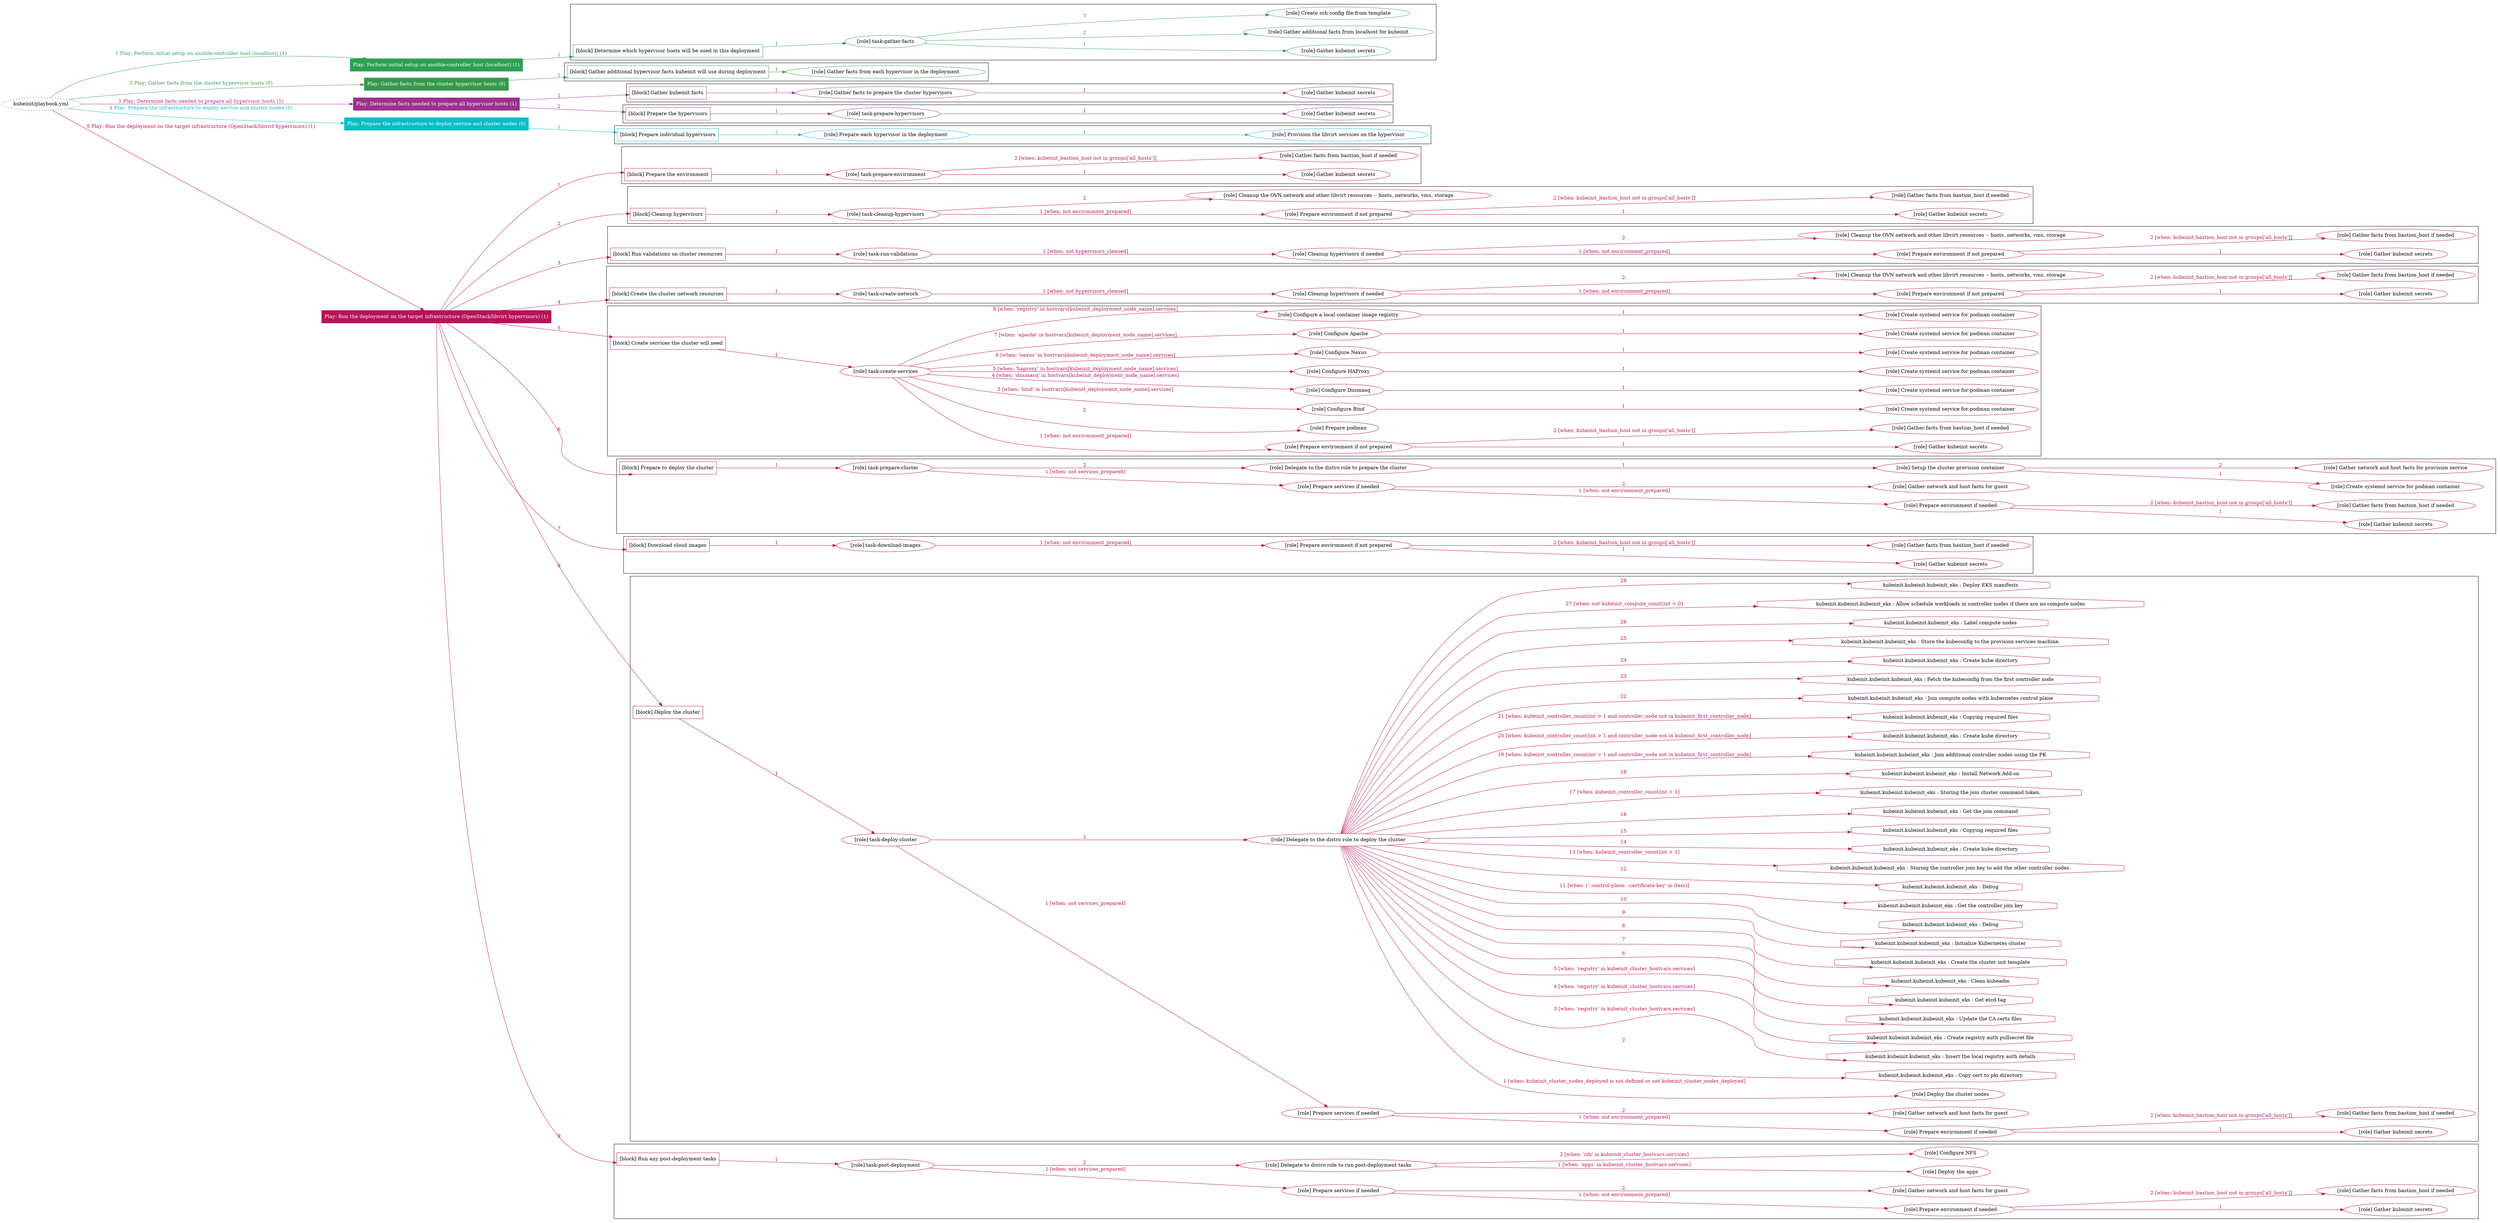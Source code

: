 digraph {
	graph [concentrate=true ordering=in rankdir=LR ratio=fill]
	edge [esep=5 sep=10]
	"kubeinit/playbook.yml" [URL="/home/runner/work/kubeinit/kubeinit/kubeinit/playbook.yml" id=playbook_3f6dff1d style=dotted]
	"kubeinit/playbook.yml" -> play_47bc66dd [label="1 Play: Perform initial setup on ansible-controller host (localhost) (1)" color="#2ca051" fontcolor="#2ca051" id=edge_play_47bc66dd labeltooltip="1 Play: Perform initial setup on ansible-controller host (localhost) (1)" tooltip="1 Play: Perform initial setup on ansible-controller host (localhost) (1)"]
	subgraph "Play: Perform initial setup on ansible-controller host (localhost) (1)" {
		play_47bc66dd [label="Play: Perform initial setup on ansible-controller host (localhost) (1)" URL="/home/runner/work/kubeinit/kubeinit/kubeinit/playbook.yml" color="#2ca051" fontcolor="#ffffff" id=play_47bc66dd shape=box style=filled tooltip=localhost]
		play_47bc66dd -> block_cb093b48 [label=1 color="#2ca051" fontcolor="#2ca051" id=edge_block_cb093b48 labeltooltip=1 tooltip=1]
		subgraph cluster_block_cb093b48 {
			block_cb093b48 [label="[block] Determine which hypervisor hosts will be used in this deployment" URL="/home/runner/work/kubeinit/kubeinit/kubeinit/playbook.yml" color="#2ca051" id=block_cb093b48 labeltooltip="Determine which hypervisor hosts will be used in this deployment" shape=box tooltip="Determine which hypervisor hosts will be used in this deployment"]
			block_cb093b48 -> role_e6e46876 [label="1 " color="#2ca051" fontcolor="#2ca051" id=edge_role_e6e46876 labeltooltip="1 " tooltip="1 "]
			subgraph "task-gather-facts" {
				role_e6e46876 [label="[role] task-gather-facts" URL="/home/runner/work/kubeinit/kubeinit/kubeinit/playbook.yml" color="#2ca051" id=role_e6e46876 tooltip="task-gather-facts"]
				role_e6e46876 -> role_7c3bc2f3 [label="1 " color="#2ca051" fontcolor="#2ca051" id=edge_role_7c3bc2f3 labeltooltip="1 " tooltip="1 "]
				subgraph "Gather kubeinit secrets" {
					role_7c3bc2f3 [label="[role] Gather kubeinit secrets" URL="/home/runner/.ansible/collections/ansible_collections/kubeinit/kubeinit/roles/kubeinit_prepare/tasks/build_hypervisors_group.yml" color="#2ca051" id=role_7c3bc2f3 tooltip="Gather kubeinit secrets"]
				}
				role_e6e46876 -> role_f9a9ebb1 [label="2 " color="#2ca051" fontcolor="#2ca051" id=edge_role_f9a9ebb1 labeltooltip="2 " tooltip="2 "]
				subgraph "Gather additional facts from localhost for kubeinit" {
					role_f9a9ebb1 [label="[role] Gather additional facts from localhost for kubeinit" URL="/home/runner/.ansible/collections/ansible_collections/kubeinit/kubeinit/roles/kubeinit_prepare/tasks/build_hypervisors_group.yml" color="#2ca051" id=role_f9a9ebb1 tooltip="Gather additional facts from localhost for kubeinit"]
				}
				role_e6e46876 -> role_7e3be741 [label="3 " color="#2ca051" fontcolor="#2ca051" id=edge_role_7e3be741 labeltooltip="3 " tooltip="3 "]
				subgraph "Create ssh config file from template" {
					role_7e3be741 [label="[role] Create ssh config file from template" URL="/home/runner/.ansible/collections/ansible_collections/kubeinit/kubeinit/roles/kubeinit_prepare/tasks/build_hypervisors_group.yml" color="#2ca051" id=role_7e3be741 tooltip="Create ssh config file from template"]
				}
			}
		}
	}
	"kubeinit/playbook.yml" -> play_575d8cf8 [label="2 Play: Gather facts from the cluster hypervisor hosts (0)" color="#34984d" fontcolor="#34984d" id=edge_play_575d8cf8 labeltooltip="2 Play: Gather facts from the cluster hypervisor hosts (0)" tooltip="2 Play: Gather facts from the cluster hypervisor hosts (0)"]
	subgraph "Play: Gather facts from the cluster hypervisor hosts (0)" {
		play_575d8cf8 [label="Play: Gather facts from the cluster hypervisor hosts (0)" URL="/home/runner/work/kubeinit/kubeinit/kubeinit/playbook.yml" color="#34984d" fontcolor="#ffffff" id=play_575d8cf8 shape=box style=filled tooltip="Play: Gather facts from the cluster hypervisor hosts (0)"]
		play_575d8cf8 -> block_80c9d5dc [label=1 color="#34984d" fontcolor="#34984d" id=edge_block_80c9d5dc labeltooltip=1 tooltip=1]
		subgraph cluster_block_80c9d5dc {
			block_80c9d5dc [label="[block] Gather additional hypervisor facts kubeinit will use during deployment" URL="/home/runner/work/kubeinit/kubeinit/kubeinit/playbook.yml" color="#34984d" id=block_80c9d5dc labeltooltip="Gather additional hypervisor facts kubeinit will use during deployment" shape=box tooltip="Gather additional hypervisor facts kubeinit will use during deployment"]
			block_80c9d5dc -> role_ba3715ef [label="1 " color="#34984d" fontcolor="#34984d" id=edge_role_ba3715ef labeltooltip="1 " tooltip="1 "]
			subgraph "Gather facts from each hypervisor in the deployment" {
				role_ba3715ef [label="[role] Gather facts from each hypervisor in the deployment" URL="/home/runner/work/kubeinit/kubeinit/kubeinit/playbook.yml" color="#34984d" id=role_ba3715ef tooltip="Gather facts from each hypervisor in the deployment"]
			}
		}
	}
	"kubeinit/playbook.yml" -> play_733534ff [label="3 Play: Determine facts needed to prepare all hypervisor hosts (1)" color="#9b318e" fontcolor="#9b318e" id=edge_play_733534ff labeltooltip="3 Play: Determine facts needed to prepare all hypervisor hosts (1)" tooltip="3 Play: Determine facts needed to prepare all hypervisor hosts (1)"]
	subgraph "Play: Determine facts needed to prepare all hypervisor hosts (1)" {
		play_733534ff [label="Play: Determine facts needed to prepare all hypervisor hosts (1)" URL="/home/runner/work/kubeinit/kubeinit/kubeinit/playbook.yml" color="#9b318e" fontcolor="#ffffff" id=play_733534ff shape=box style=filled tooltip=localhost]
		play_733534ff -> block_0737536d [label=1 color="#9b318e" fontcolor="#9b318e" id=edge_block_0737536d labeltooltip=1 tooltip=1]
		subgraph cluster_block_0737536d {
			block_0737536d [label="[block] Gather kubeinit facts" URL="/home/runner/work/kubeinit/kubeinit/kubeinit/playbook.yml" color="#9b318e" id=block_0737536d labeltooltip="Gather kubeinit facts" shape=box tooltip="Gather kubeinit facts"]
			block_0737536d -> role_89fdc074 [label="1 " color="#9b318e" fontcolor="#9b318e" id=edge_role_89fdc074 labeltooltip="1 " tooltip="1 "]
			subgraph "Gather facts to prepare the cluster hypervisors" {
				role_89fdc074 [label="[role] Gather facts to prepare the cluster hypervisors" URL="/home/runner/work/kubeinit/kubeinit/kubeinit/playbook.yml" color="#9b318e" id=role_89fdc074 tooltip="Gather facts to prepare the cluster hypervisors"]
				role_89fdc074 -> role_905526aa [label="1 " color="#9b318e" fontcolor="#9b318e" id=edge_role_905526aa labeltooltip="1 " tooltip="1 "]
				subgraph "Gather kubeinit secrets" {
					role_905526aa [label="[role] Gather kubeinit secrets" URL="/home/runner/.ansible/collections/ansible_collections/kubeinit/kubeinit/roles/kubeinit_prepare/tasks/gather_kubeinit_facts.yml" color="#9b318e" id=role_905526aa tooltip="Gather kubeinit secrets"]
				}
			}
		}
		play_733534ff -> block_fe5d3687 [label=2 color="#9b318e" fontcolor="#9b318e" id=edge_block_fe5d3687 labeltooltip=2 tooltip=2]
		subgraph cluster_block_fe5d3687 {
			block_fe5d3687 [label="[block] Prepare the hypervisors" URL="/home/runner/work/kubeinit/kubeinit/kubeinit/playbook.yml" color="#9b318e" id=block_fe5d3687 labeltooltip="Prepare the hypervisors" shape=box tooltip="Prepare the hypervisors"]
			block_fe5d3687 -> role_b96e288e [label="1 " color="#9b318e" fontcolor="#9b318e" id=edge_role_b96e288e labeltooltip="1 " tooltip="1 "]
			subgraph "task-prepare-hypervisors" {
				role_b96e288e [label="[role] task-prepare-hypervisors" URL="/home/runner/work/kubeinit/kubeinit/kubeinit/playbook.yml" color="#9b318e" id=role_b96e288e tooltip="task-prepare-hypervisors"]
				role_b96e288e -> role_3603b87c [label="1 " color="#9b318e" fontcolor="#9b318e" id=edge_role_3603b87c labeltooltip="1 " tooltip="1 "]
				subgraph "Gather kubeinit secrets" {
					role_3603b87c [label="[role] Gather kubeinit secrets" URL="/home/runner/.ansible/collections/ansible_collections/kubeinit/kubeinit/roles/kubeinit_prepare/tasks/gather_kubeinit_facts.yml" color="#9b318e" id=role_3603b87c tooltip="Gather kubeinit secrets"]
				}
			}
		}
	}
	"kubeinit/playbook.yml" -> play_9dbb3101 [label="4 Play: Prepare the infrastructure to deploy service and cluster nodes (0)" color="#08bdc4" fontcolor="#08bdc4" id=edge_play_9dbb3101 labeltooltip="4 Play: Prepare the infrastructure to deploy service and cluster nodes (0)" tooltip="4 Play: Prepare the infrastructure to deploy service and cluster nodes (0)"]
	subgraph "Play: Prepare the infrastructure to deploy service and cluster nodes (0)" {
		play_9dbb3101 [label="Play: Prepare the infrastructure to deploy service and cluster nodes (0)" URL="/home/runner/work/kubeinit/kubeinit/kubeinit/playbook.yml" color="#08bdc4" fontcolor="#ffffff" id=play_9dbb3101 shape=box style=filled tooltip="Play: Prepare the infrastructure to deploy service and cluster nodes (0)"]
		play_9dbb3101 -> block_073db53f [label=1 color="#08bdc4" fontcolor="#08bdc4" id=edge_block_073db53f labeltooltip=1 tooltip=1]
		subgraph cluster_block_073db53f {
			block_073db53f [label="[block] Prepare individual hypervisors" URL="/home/runner/work/kubeinit/kubeinit/kubeinit/playbook.yml" color="#08bdc4" id=block_073db53f labeltooltip="Prepare individual hypervisors" shape=box tooltip="Prepare individual hypervisors"]
			block_073db53f -> role_62604a82 [label="1 " color="#08bdc4" fontcolor="#08bdc4" id=edge_role_62604a82 labeltooltip="1 " tooltip="1 "]
			subgraph "Prepare each hypervisor in the deployment" {
				role_62604a82 [label="[role] Prepare each hypervisor in the deployment" URL="/home/runner/work/kubeinit/kubeinit/kubeinit/playbook.yml" color="#08bdc4" id=role_62604a82 tooltip="Prepare each hypervisor in the deployment"]
				role_62604a82 -> role_9933f457 [label="1 " color="#08bdc4" fontcolor="#08bdc4" id=edge_role_9933f457 labeltooltip="1 " tooltip="1 "]
				subgraph "Provision the libvirt services on the hypervisor" {
					role_9933f457 [label="[role] Provision the libvirt services on the hypervisor" URL="/home/runner/.ansible/collections/ansible_collections/kubeinit/kubeinit/roles/kubeinit_prepare/tasks/prepare_hypervisor.yml" color="#08bdc4" id=role_9933f457 tooltip="Provision the libvirt services on the hypervisor"]
				}
			}
		}
	}
	"kubeinit/playbook.yml" -> play_d1acd1bb [label="5 Play: Run the deployment on the target infrastructure (OpenStack/libvirt hypervisors) (1)" color="#bb1157" fontcolor="#bb1157" id=edge_play_d1acd1bb labeltooltip="5 Play: Run the deployment on the target infrastructure (OpenStack/libvirt hypervisors) (1)" tooltip="5 Play: Run the deployment on the target infrastructure (OpenStack/libvirt hypervisors) (1)"]
	subgraph "Play: Run the deployment on the target infrastructure (OpenStack/libvirt hypervisors) (1)" {
		play_d1acd1bb [label="Play: Run the deployment on the target infrastructure (OpenStack/libvirt hypervisors) (1)" URL="/home/runner/work/kubeinit/kubeinit/kubeinit/playbook.yml" color="#bb1157" fontcolor="#ffffff" id=play_d1acd1bb shape=box style=filled tooltip=localhost]
		play_d1acd1bb -> block_5b16fb13 [label=1 color="#bb1157" fontcolor="#bb1157" id=edge_block_5b16fb13 labeltooltip=1 tooltip=1]
		subgraph cluster_block_5b16fb13 {
			block_5b16fb13 [label="[block] Prepare the environment" URL="/home/runner/work/kubeinit/kubeinit/kubeinit/playbook.yml" color="#bb1157" id=block_5b16fb13 labeltooltip="Prepare the environment" shape=box tooltip="Prepare the environment"]
			block_5b16fb13 -> role_2c8c6915 [label="1 " color="#bb1157" fontcolor="#bb1157" id=edge_role_2c8c6915 labeltooltip="1 " tooltip="1 "]
			subgraph "task-prepare-environment" {
				role_2c8c6915 [label="[role] task-prepare-environment" URL="/home/runner/work/kubeinit/kubeinit/kubeinit/playbook.yml" color="#bb1157" id=role_2c8c6915 tooltip="task-prepare-environment"]
				role_2c8c6915 -> role_0f91ec68 [label="1 " color="#bb1157" fontcolor="#bb1157" id=edge_role_0f91ec68 labeltooltip="1 " tooltip="1 "]
				subgraph "Gather kubeinit secrets" {
					role_0f91ec68 [label="[role] Gather kubeinit secrets" URL="/home/runner/.ansible/collections/ansible_collections/kubeinit/kubeinit/roles/kubeinit_prepare/tasks/gather_kubeinit_facts.yml" color="#bb1157" id=role_0f91ec68 tooltip="Gather kubeinit secrets"]
				}
				role_2c8c6915 -> role_f0feba37 [label="2 [when: kubeinit_bastion_host not in groups['all_hosts']]" color="#bb1157" fontcolor="#bb1157" id=edge_role_f0feba37 labeltooltip="2 [when: kubeinit_bastion_host not in groups['all_hosts']]" tooltip="2 [when: kubeinit_bastion_host not in groups['all_hosts']]"]
				subgraph "Gather facts from bastion_host if needed" {
					role_f0feba37 [label="[role] Gather facts from bastion_host if needed" URL="/home/runner/.ansible/collections/ansible_collections/kubeinit/kubeinit/roles/kubeinit_prepare/tasks/main.yml" color="#bb1157" id=role_f0feba37 tooltip="Gather facts from bastion_host if needed"]
				}
			}
		}
		play_d1acd1bb -> block_eb7c7e6b [label=2 color="#bb1157" fontcolor="#bb1157" id=edge_block_eb7c7e6b labeltooltip=2 tooltip=2]
		subgraph cluster_block_eb7c7e6b {
			block_eb7c7e6b [label="[block] Cleanup hypervisors" URL="/home/runner/work/kubeinit/kubeinit/kubeinit/playbook.yml" color="#bb1157" id=block_eb7c7e6b labeltooltip="Cleanup hypervisors" shape=box tooltip="Cleanup hypervisors"]
			block_eb7c7e6b -> role_9916275f [label="1 " color="#bb1157" fontcolor="#bb1157" id=edge_role_9916275f labeltooltip="1 " tooltip="1 "]
			subgraph "task-cleanup-hypervisors" {
				role_9916275f [label="[role] task-cleanup-hypervisors" URL="/home/runner/work/kubeinit/kubeinit/kubeinit/playbook.yml" color="#bb1157" id=role_9916275f tooltip="task-cleanup-hypervisors"]
				role_9916275f -> role_b8008feb [label="1 [when: not environment_prepared]" color="#bb1157" fontcolor="#bb1157" id=edge_role_b8008feb labeltooltip="1 [when: not environment_prepared]" tooltip="1 [when: not environment_prepared]"]
				subgraph "Prepare environment if not prepared" {
					role_b8008feb [label="[role] Prepare environment if not prepared" URL="/home/runner/.ansible/collections/ansible_collections/kubeinit/kubeinit/roles/kubeinit_libvirt/tasks/cleanup_hypervisors.yml" color="#bb1157" id=role_b8008feb tooltip="Prepare environment if not prepared"]
					role_b8008feb -> role_b62b0312 [label="1 " color="#bb1157" fontcolor="#bb1157" id=edge_role_b62b0312 labeltooltip="1 " tooltip="1 "]
					subgraph "Gather kubeinit secrets" {
						role_b62b0312 [label="[role] Gather kubeinit secrets" URL="/home/runner/.ansible/collections/ansible_collections/kubeinit/kubeinit/roles/kubeinit_prepare/tasks/gather_kubeinit_facts.yml" color="#bb1157" id=role_b62b0312 tooltip="Gather kubeinit secrets"]
					}
					role_b8008feb -> role_6002bb3e [label="2 [when: kubeinit_bastion_host not in groups['all_hosts']]" color="#bb1157" fontcolor="#bb1157" id=edge_role_6002bb3e labeltooltip="2 [when: kubeinit_bastion_host not in groups['all_hosts']]" tooltip="2 [when: kubeinit_bastion_host not in groups['all_hosts']]"]
					subgraph "Gather facts from bastion_host if needed" {
						role_6002bb3e [label="[role] Gather facts from bastion_host if needed" URL="/home/runner/.ansible/collections/ansible_collections/kubeinit/kubeinit/roles/kubeinit_prepare/tasks/main.yml" color="#bb1157" id=role_6002bb3e tooltip="Gather facts from bastion_host if needed"]
					}
				}
				role_9916275f -> role_aedabd34 [label="2 " color="#bb1157" fontcolor="#bb1157" id=edge_role_aedabd34 labeltooltip="2 " tooltip="2 "]
				subgraph "Cleanup the OVN network and other libvirt resources -- hosts, networks, vms, storage" {
					role_aedabd34 [label="[role] Cleanup the OVN network and other libvirt resources -- hosts, networks, vms, storage" URL="/home/runner/.ansible/collections/ansible_collections/kubeinit/kubeinit/roles/kubeinit_libvirt/tasks/cleanup_hypervisors.yml" color="#bb1157" id=role_aedabd34 tooltip="Cleanup the OVN network and other libvirt resources -- hosts, networks, vms, storage"]
				}
			}
		}
		play_d1acd1bb -> block_f0443e7f [label=3 color="#bb1157" fontcolor="#bb1157" id=edge_block_f0443e7f labeltooltip=3 tooltip=3]
		subgraph cluster_block_f0443e7f {
			block_f0443e7f [label="[block] Run validations on cluster resources" URL="/home/runner/work/kubeinit/kubeinit/kubeinit/playbook.yml" color="#bb1157" id=block_f0443e7f labeltooltip="Run validations on cluster resources" shape=box tooltip="Run validations on cluster resources"]
			block_f0443e7f -> role_1415ad34 [label="1 " color="#bb1157" fontcolor="#bb1157" id=edge_role_1415ad34 labeltooltip="1 " tooltip="1 "]
			subgraph "task-run-validations" {
				role_1415ad34 [label="[role] task-run-validations" URL="/home/runner/work/kubeinit/kubeinit/kubeinit/playbook.yml" color="#bb1157" id=role_1415ad34 tooltip="task-run-validations"]
				role_1415ad34 -> role_e3b40bb4 [label="1 [when: not hypervisors_cleaned]" color="#bb1157" fontcolor="#bb1157" id=edge_role_e3b40bb4 labeltooltip="1 [when: not hypervisors_cleaned]" tooltip="1 [when: not hypervisors_cleaned]"]
				subgraph "Cleanup hypervisors if needed" {
					role_e3b40bb4 [label="[role] Cleanup hypervisors if needed" URL="/home/runner/.ansible/collections/ansible_collections/kubeinit/kubeinit/roles/kubeinit_validations/tasks/main.yml" color="#bb1157" id=role_e3b40bb4 tooltip="Cleanup hypervisors if needed"]
					role_e3b40bb4 -> role_3f1cd69c [label="1 [when: not environment_prepared]" color="#bb1157" fontcolor="#bb1157" id=edge_role_3f1cd69c labeltooltip="1 [when: not environment_prepared]" tooltip="1 [when: not environment_prepared]"]
					subgraph "Prepare environment if not prepared" {
						role_3f1cd69c [label="[role] Prepare environment if not prepared" URL="/home/runner/.ansible/collections/ansible_collections/kubeinit/kubeinit/roles/kubeinit_libvirt/tasks/cleanup_hypervisors.yml" color="#bb1157" id=role_3f1cd69c tooltip="Prepare environment if not prepared"]
						role_3f1cd69c -> role_7defe966 [label="1 " color="#bb1157" fontcolor="#bb1157" id=edge_role_7defe966 labeltooltip="1 " tooltip="1 "]
						subgraph "Gather kubeinit secrets" {
							role_7defe966 [label="[role] Gather kubeinit secrets" URL="/home/runner/.ansible/collections/ansible_collections/kubeinit/kubeinit/roles/kubeinit_prepare/tasks/gather_kubeinit_facts.yml" color="#bb1157" id=role_7defe966 tooltip="Gather kubeinit secrets"]
						}
						role_3f1cd69c -> role_1831aa6e [label="2 [when: kubeinit_bastion_host not in groups['all_hosts']]" color="#bb1157" fontcolor="#bb1157" id=edge_role_1831aa6e labeltooltip="2 [when: kubeinit_bastion_host not in groups['all_hosts']]" tooltip="2 [when: kubeinit_bastion_host not in groups['all_hosts']]"]
						subgraph "Gather facts from bastion_host if needed" {
							role_1831aa6e [label="[role] Gather facts from bastion_host if needed" URL="/home/runner/.ansible/collections/ansible_collections/kubeinit/kubeinit/roles/kubeinit_prepare/tasks/main.yml" color="#bb1157" id=role_1831aa6e tooltip="Gather facts from bastion_host if needed"]
						}
					}
					role_e3b40bb4 -> role_1792dec2 [label="2 " color="#bb1157" fontcolor="#bb1157" id=edge_role_1792dec2 labeltooltip="2 " tooltip="2 "]
					subgraph "Cleanup the OVN network and other libvirt resources -- hosts, networks, vms, storage" {
						role_1792dec2 [label="[role] Cleanup the OVN network and other libvirt resources -- hosts, networks, vms, storage" URL="/home/runner/.ansible/collections/ansible_collections/kubeinit/kubeinit/roles/kubeinit_libvirt/tasks/cleanup_hypervisors.yml" color="#bb1157" id=role_1792dec2 tooltip="Cleanup the OVN network and other libvirt resources -- hosts, networks, vms, storage"]
					}
				}
			}
		}
		play_d1acd1bb -> block_d285e53f [label=4 color="#bb1157" fontcolor="#bb1157" id=edge_block_d285e53f labeltooltip=4 tooltip=4]
		subgraph cluster_block_d285e53f {
			block_d285e53f [label="[block] Create the cluster network resources" URL="/home/runner/work/kubeinit/kubeinit/kubeinit/playbook.yml" color="#bb1157" id=block_d285e53f labeltooltip="Create the cluster network resources" shape=box tooltip="Create the cluster network resources"]
			block_d285e53f -> role_bb7cf667 [label="1 " color="#bb1157" fontcolor="#bb1157" id=edge_role_bb7cf667 labeltooltip="1 " tooltip="1 "]
			subgraph "task-create-network" {
				role_bb7cf667 [label="[role] task-create-network" URL="/home/runner/work/kubeinit/kubeinit/kubeinit/playbook.yml" color="#bb1157" id=role_bb7cf667 tooltip="task-create-network"]
				role_bb7cf667 -> role_dba5b0e8 [label="1 [when: not hypervisors_cleaned]" color="#bb1157" fontcolor="#bb1157" id=edge_role_dba5b0e8 labeltooltip="1 [when: not hypervisors_cleaned]" tooltip="1 [when: not hypervisors_cleaned]"]
				subgraph "Cleanup hypervisors if needed" {
					role_dba5b0e8 [label="[role] Cleanup hypervisors if needed" URL="/home/runner/.ansible/collections/ansible_collections/kubeinit/kubeinit/roles/kubeinit_libvirt/tasks/create_network.yml" color="#bb1157" id=role_dba5b0e8 tooltip="Cleanup hypervisors if needed"]
					role_dba5b0e8 -> role_5b965d6a [label="1 [when: not environment_prepared]" color="#bb1157" fontcolor="#bb1157" id=edge_role_5b965d6a labeltooltip="1 [when: not environment_prepared]" tooltip="1 [when: not environment_prepared]"]
					subgraph "Prepare environment if not prepared" {
						role_5b965d6a [label="[role] Prepare environment if not prepared" URL="/home/runner/.ansible/collections/ansible_collections/kubeinit/kubeinit/roles/kubeinit_libvirt/tasks/cleanup_hypervisors.yml" color="#bb1157" id=role_5b965d6a tooltip="Prepare environment if not prepared"]
						role_5b965d6a -> role_77dad97e [label="1 " color="#bb1157" fontcolor="#bb1157" id=edge_role_77dad97e labeltooltip="1 " tooltip="1 "]
						subgraph "Gather kubeinit secrets" {
							role_77dad97e [label="[role] Gather kubeinit secrets" URL="/home/runner/.ansible/collections/ansible_collections/kubeinit/kubeinit/roles/kubeinit_prepare/tasks/gather_kubeinit_facts.yml" color="#bb1157" id=role_77dad97e tooltip="Gather kubeinit secrets"]
						}
						role_5b965d6a -> role_4588abd2 [label="2 [when: kubeinit_bastion_host not in groups['all_hosts']]" color="#bb1157" fontcolor="#bb1157" id=edge_role_4588abd2 labeltooltip="2 [when: kubeinit_bastion_host not in groups['all_hosts']]" tooltip="2 [when: kubeinit_bastion_host not in groups['all_hosts']]"]
						subgraph "Gather facts from bastion_host if needed" {
							role_4588abd2 [label="[role] Gather facts from bastion_host if needed" URL="/home/runner/.ansible/collections/ansible_collections/kubeinit/kubeinit/roles/kubeinit_prepare/tasks/main.yml" color="#bb1157" id=role_4588abd2 tooltip="Gather facts from bastion_host if needed"]
						}
					}
					role_dba5b0e8 -> role_505a27ef [label="2 " color="#bb1157" fontcolor="#bb1157" id=edge_role_505a27ef labeltooltip="2 " tooltip="2 "]
					subgraph "Cleanup the OVN network and other libvirt resources -- hosts, networks, vms, storage" {
						role_505a27ef [label="[role] Cleanup the OVN network and other libvirt resources -- hosts, networks, vms, storage" URL="/home/runner/.ansible/collections/ansible_collections/kubeinit/kubeinit/roles/kubeinit_libvirt/tasks/cleanup_hypervisors.yml" color="#bb1157" id=role_505a27ef tooltip="Cleanup the OVN network and other libvirt resources -- hosts, networks, vms, storage"]
					}
				}
			}
		}
		play_d1acd1bb -> block_a0b79c1e [label=5 color="#bb1157" fontcolor="#bb1157" id=edge_block_a0b79c1e labeltooltip=5 tooltip=5]
		subgraph cluster_block_a0b79c1e {
			block_a0b79c1e [label="[block] Create services the cluster will need" URL="/home/runner/work/kubeinit/kubeinit/kubeinit/playbook.yml" color="#bb1157" id=block_a0b79c1e labeltooltip="Create services the cluster will need" shape=box tooltip="Create services the cluster will need"]
			block_a0b79c1e -> role_8d01084b [label="1 " color="#bb1157" fontcolor="#bb1157" id=edge_role_8d01084b labeltooltip="1 " tooltip="1 "]
			subgraph "task-create-services" {
				role_8d01084b [label="[role] task-create-services" URL="/home/runner/work/kubeinit/kubeinit/kubeinit/playbook.yml" color="#bb1157" id=role_8d01084b tooltip="task-create-services"]
				role_8d01084b -> role_9a2ab16f [label="1 [when: not environment_prepared]" color="#bb1157" fontcolor="#bb1157" id=edge_role_9a2ab16f labeltooltip="1 [when: not environment_prepared]" tooltip="1 [when: not environment_prepared]"]
				subgraph "Prepare environment if not prepared" {
					role_9a2ab16f [label="[role] Prepare environment if not prepared" URL="/home/runner/.ansible/collections/ansible_collections/kubeinit/kubeinit/roles/kubeinit_services/tasks/main.yml" color="#bb1157" id=role_9a2ab16f tooltip="Prepare environment if not prepared"]
					role_9a2ab16f -> role_ffaffa35 [label="1 " color="#bb1157" fontcolor="#bb1157" id=edge_role_ffaffa35 labeltooltip="1 " tooltip="1 "]
					subgraph "Gather kubeinit secrets" {
						role_ffaffa35 [label="[role] Gather kubeinit secrets" URL="/home/runner/.ansible/collections/ansible_collections/kubeinit/kubeinit/roles/kubeinit_prepare/tasks/gather_kubeinit_facts.yml" color="#bb1157" id=role_ffaffa35 tooltip="Gather kubeinit secrets"]
					}
					role_9a2ab16f -> role_6d94af7c [label="2 [when: kubeinit_bastion_host not in groups['all_hosts']]" color="#bb1157" fontcolor="#bb1157" id=edge_role_6d94af7c labeltooltip="2 [when: kubeinit_bastion_host not in groups['all_hosts']]" tooltip="2 [when: kubeinit_bastion_host not in groups['all_hosts']]"]
					subgraph "Gather facts from bastion_host if needed" {
						role_6d94af7c [label="[role] Gather facts from bastion_host if needed" URL="/home/runner/.ansible/collections/ansible_collections/kubeinit/kubeinit/roles/kubeinit_prepare/tasks/main.yml" color="#bb1157" id=role_6d94af7c tooltip="Gather facts from bastion_host if needed"]
					}
				}
				role_8d01084b -> role_01c12d5a [label="2 " color="#bb1157" fontcolor="#bb1157" id=edge_role_01c12d5a labeltooltip="2 " tooltip="2 "]
				subgraph "Prepare podman" {
					role_01c12d5a [label="[role] Prepare podman" URL="/home/runner/.ansible/collections/ansible_collections/kubeinit/kubeinit/roles/kubeinit_services/tasks/00_create_service_pod.yml" color="#bb1157" id=role_01c12d5a tooltip="Prepare podman"]
				}
				role_8d01084b -> role_d2eedcbe [label="3 [when: 'bind' in hostvars[kubeinit_deployment_node_name].services]" color="#bb1157" fontcolor="#bb1157" id=edge_role_d2eedcbe labeltooltip="3 [when: 'bind' in hostvars[kubeinit_deployment_node_name].services]" tooltip="3 [when: 'bind' in hostvars[kubeinit_deployment_node_name].services]"]
				subgraph "Configure Bind" {
					role_d2eedcbe [label="[role] Configure Bind" URL="/home/runner/.ansible/collections/ansible_collections/kubeinit/kubeinit/roles/kubeinit_services/tasks/start_services_containers.yml" color="#bb1157" id=role_d2eedcbe tooltip="Configure Bind"]
					role_d2eedcbe -> role_2645837a [label="1 " color="#bb1157" fontcolor="#bb1157" id=edge_role_2645837a labeltooltip="1 " tooltip="1 "]
					subgraph "Create systemd service for podman container" {
						role_2645837a [label="[role] Create systemd service for podman container" URL="/home/runner/.ansible/collections/ansible_collections/kubeinit/kubeinit/roles/kubeinit_bind/tasks/main.yml" color="#bb1157" id=role_2645837a tooltip="Create systemd service for podman container"]
					}
				}
				role_8d01084b -> role_2d196235 [label="4 [when: 'dnsmasq' in hostvars[kubeinit_deployment_node_name].services]" color="#bb1157" fontcolor="#bb1157" id=edge_role_2d196235 labeltooltip="4 [when: 'dnsmasq' in hostvars[kubeinit_deployment_node_name].services]" tooltip="4 [when: 'dnsmasq' in hostvars[kubeinit_deployment_node_name].services]"]
				subgraph "Configure Dnsmasq" {
					role_2d196235 [label="[role] Configure Dnsmasq" URL="/home/runner/.ansible/collections/ansible_collections/kubeinit/kubeinit/roles/kubeinit_services/tasks/start_services_containers.yml" color="#bb1157" id=role_2d196235 tooltip="Configure Dnsmasq"]
					role_2d196235 -> role_c5ca2d09 [label="1 " color="#bb1157" fontcolor="#bb1157" id=edge_role_c5ca2d09 labeltooltip="1 " tooltip="1 "]
					subgraph "Create systemd service for podman container" {
						role_c5ca2d09 [label="[role] Create systemd service for podman container" URL="/home/runner/.ansible/collections/ansible_collections/kubeinit/kubeinit/roles/kubeinit_dnsmasq/tasks/main.yml" color="#bb1157" id=role_c5ca2d09 tooltip="Create systemd service for podman container"]
					}
				}
				role_8d01084b -> role_357eb5f6 [label="5 [when: 'haproxy' in hostvars[kubeinit_deployment_node_name].services]" color="#bb1157" fontcolor="#bb1157" id=edge_role_357eb5f6 labeltooltip="5 [when: 'haproxy' in hostvars[kubeinit_deployment_node_name].services]" tooltip="5 [when: 'haproxy' in hostvars[kubeinit_deployment_node_name].services]"]
				subgraph "Configure HAProxy" {
					role_357eb5f6 [label="[role] Configure HAProxy" URL="/home/runner/.ansible/collections/ansible_collections/kubeinit/kubeinit/roles/kubeinit_services/tasks/start_services_containers.yml" color="#bb1157" id=role_357eb5f6 tooltip="Configure HAProxy"]
					role_357eb5f6 -> role_2cf7adab [label="1 " color="#bb1157" fontcolor="#bb1157" id=edge_role_2cf7adab labeltooltip="1 " tooltip="1 "]
					subgraph "Create systemd service for podman container" {
						role_2cf7adab [label="[role] Create systemd service for podman container" URL="/home/runner/.ansible/collections/ansible_collections/kubeinit/kubeinit/roles/kubeinit_haproxy/tasks/main.yml" color="#bb1157" id=role_2cf7adab tooltip="Create systemd service for podman container"]
					}
				}
				role_8d01084b -> role_1692c924 [label="6 [when: 'nexus' in hostvars[kubeinit_deployment_node_name].services]" color="#bb1157" fontcolor="#bb1157" id=edge_role_1692c924 labeltooltip="6 [when: 'nexus' in hostvars[kubeinit_deployment_node_name].services]" tooltip="6 [when: 'nexus' in hostvars[kubeinit_deployment_node_name].services]"]
				subgraph "Configure Nexus" {
					role_1692c924 [label="[role] Configure Nexus" URL="/home/runner/.ansible/collections/ansible_collections/kubeinit/kubeinit/roles/kubeinit_services/tasks/start_services_containers.yml" color="#bb1157" id=role_1692c924 tooltip="Configure Nexus"]
					role_1692c924 -> role_6e7ccb11 [label="1 " color="#bb1157" fontcolor="#bb1157" id=edge_role_6e7ccb11 labeltooltip="1 " tooltip="1 "]
					subgraph "Create systemd service for podman container" {
						role_6e7ccb11 [label="[role] Create systemd service for podman container" URL="/home/runner/.ansible/collections/ansible_collections/kubeinit/kubeinit/roles/kubeinit_nexus/tasks/main.yml" color="#bb1157" id=role_6e7ccb11 tooltip="Create systemd service for podman container"]
					}
				}
				role_8d01084b -> role_05464797 [label="7 [when: 'apache' in hostvars[kubeinit_deployment_node_name].services]" color="#bb1157" fontcolor="#bb1157" id=edge_role_05464797 labeltooltip="7 [when: 'apache' in hostvars[kubeinit_deployment_node_name].services]" tooltip="7 [when: 'apache' in hostvars[kubeinit_deployment_node_name].services]"]
				subgraph "Configure Apache" {
					role_05464797 [label="[role] Configure Apache" URL="/home/runner/.ansible/collections/ansible_collections/kubeinit/kubeinit/roles/kubeinit_services/tasks/start_services_containers.yml" color="#bb1157" id=role_05464797 tooltip="Configure Apache"]
					role_05464797 -> role_20cfebb7 [label="1 " color="#bb1157" fontcolor="#bb1157" id=edge_role_20cfebb7 labeltooltip="1 " tooltip="1 "]
					subgraph "Create systemd service for podman container" {
						role_20cfebb7 [label="[role] Create systemd service for podman container" URL="/home/runner/.ansible/collections/ansible_collections/kubeinit/kubeinit/roles/kubeinit_apache/tasks/main.yml" color="#bb1157" id=role_20cfebb7 tooltip="Create systemd service for podman container"]
					}
				}
				role_8d01084b -> role_b4ddbb4f [label="8 [when: 'registry' in hostvars[kubeinit_deployment_node_name].services]" color="#bb1157" fontcolor="#bb1157" id=edge_role_b4ddbb4f labeltooltip="8 [when: 'registry' in hostvars[kubeinit_deployment_node_name].services]" tooltip="8 [when: 'registry' in hostvars[kubeinit_deployment_node_name].services]"]
				subgraph "Configure a local container image registry" {
					role_b4ddbb4f [label="[role] Configure a local container image registry" URL="/home/runner/.ansible/collections/ansible_collections/kubeinit/kubeinit/roles/kubeinit_services/tasks/start_services_containers.yml" color="#bb1157" id=role_b4ddbb4f tooltip="Configure a local container image registry"]
					role_b4ddbb4f -> role_3e569290 [label="1 " color="#bb1157" fontcolor="#bb1157" id=edge_role_3e569290 labeltooltip="1 " tooltip="1 "]
					subgraph "Create systemd service for podman container" {
						role_3e569290 [label="[role] Create systemd service for podman container" URL="/home/runner/.ansible/collections/ansible_collections/kubeinit/kubeinit/roles/kubeinit_registry/tasks/main.yml" color="#bb1157" id=role_3e569290 tooltip="Create systemd service for podman container"]
					}
				}
			}
		}
		play_d1acd1bb -> block_86024c68 [label=6 color="#bb1157" fontcolor="#bb1157" id=edge_block_86024c68 labeltooltip=6 tooltip=6]
		subgraph cluster_block_86024c68 {
			block_86024c68 [label="[block] Prepare to deploy the cluster" URL="/home/runner/work/kubeinit/kubeinit/kubeinit/playbook.yml" color="#bb1157" id=block_86024c68 labeltooltip="Prepare to deploy the cluster" shape=box tooltip="Prepare to deploy the cluster"]
			block_86024c68 -> role_3f78b330 [label="1 " color="#bb1157" fontcolor="#bb1157" id=edge_role_3f78b330 labeltooltip="1 " tooltip="1 "]
			subgraph "task-prepare-cluster" {
				role_3f78b330 [label="[role] task-prepare-cluster" URL="/home/runner/work/kubeinit/kubeinit/kubeinit/playbook.yml" color="#bb1157" id=role_3f78b330 tooltip="task-prepare-cluster"]
				role_3f78b330 -> role_2134f438 [label="1 [when: not services_prepared]" color="#bb1157" fontcolor="#bb1157" id=edge_role_2134f438 labeltooltip="1 [when: not services_prepared]" tooltip="1 [when: not services_prepared]"]
				subgraph "Prepare services if needed" {
					role_2134f438 [label="[role] Prepare services if needed" URL="/home/runner/.ansible/collections/ansible_collections/kubeinit/kubeinit/roles/kubeinit_prepare/tasks/prepare_cluster.yml" color="#bb1157" id=role_2134f438 tooltip="Prepare services if needed"]
					role_2134f438 -> role_ead58662 [label="1 [when: not environment_prepared]" color="#bb1157" fontcolor="#bb1157" id=edge_role_ead58662 labeltooltip="1 [when: not environment_prepared]" tooltip="1 [when: not environment_prepared]"]
					subgraph "Prepare environment if needed" {
						role_ead58662 [label="[role] Prepare environment if needed" URL="/home/runner/.ansible/collections/ansible_collections/kubeinit/kubeinit/roles/kubeinit_services/tasks/prepare_services.yml" color="#bb1157" id=role_ead58662 tooltip="Prepare environment if needed"]
						role_ead58662 -> role_43629171 [label="1 " color="#bb1157" fontcolor="#bb1157" id=edge_role_43629171 labeltooltip="1 " tooltip="1 "]
						subgraph "Gather kubeinit secrets" {
							role_43629171 [label="[role] Gather kubeinit secrets" URL="/home/runner/.ansible/collections/ansible_collections/kubeinit/kubeinit/roles/kubeinit_prepare/tasks/gather_kubeinit_facts.yml" color="#bb1157" id=role_43629171 tooltip="Gather kubeinit secrets"]
						}
						role_ead58662 -> role_23ab2421 [label="2 [when: kubeinit_bastion_host not in groups['all_hosts']]" color="#bb1157" fontcolor="#bb1157" id=edge_role_23ab2421 labeltooltip="2 [when: kubeinit_bastion_host not in groups['all_hosts']]" tooltip="2 [when: kubeinit_bastion_host not in groups['all_hosts']]"]
						subgraph "Gather facts from bastion_host if needed" {
							role_23ab2421 [label="[role] Gather facts from bastion_host if needed" URL="/home/runner/.ansible/collections/ansible_collections/kubeinit/kubeinit/roles/kubeinit_prepare/tasks/main.yml" color="#bb1157" id=role_23ab2421 tooltip="Gather facts from bastion_host if needed"]
						}
					}
					role_2134f438 -> role_18b108ad [label="2 " color="#bb1157" fontcolor="#bb1157" id=edge_role_18b108ad labeltooltip="2 " tooltip="2 "]
					subgraph "Gather network and host facts for guest" {
						role_18b108ad [label="[role] Gather network and host facts for guest" URL="/home/runner/.ansible/collections/ansible_collections/kubeinit/kubeinit/roles/kubeinit_services/tasks/prepare_services.yml" color="#bb1157" id=role_18b108ad tooltip="Gather network and host facts for guest"]
					}
				}
				role_3f78b330 -> role_878a13ab [label="2 " color="#bb1157" fontcolor="#bb1157" id=edge_role_878a13ab labeltooltip="2 " tooltip="2 "]
				subgraph "Delegate to the distro role to prepare the cluster" {
					role_878a13ab [label="[role] Delegate to the distro role to prepare the cluster" URL="/home/runner/.ansible/collections/ansible_collections/kubeinit/kubeinit/roles/kubeinit_prepare/tasks/prepare_cluster.yml" color="#bb1157" id=role_878a13ab tooltip="Delegate to the distro role to prepare the cluster"]
					role_878a13ab -> role_ca20c633 [label="1 " color="#bb1157" fontcolor="#bb1157" id=edge_role_ca20c633 labeltooltip="1 " tooltip="1 "]
					subgraph "Setup the cluster provision container" {
						role_ca20c633 [label="[role] Setup the cluster provision container" URL="/home/runner/.ansible/collections/ansible_collections/kubeinit/kubeinit/roles/kubeinit_eks/tasks/prepare_cluster.yml" color="#bb1157" id=role_ca20c633 tooltip="Setup the cluster provision container"]
						role_ca20c633 -> role_0dc096d6 [label="1 " color="#bb1157" fontcolor="#bb1157" id=edge_role_0dc096d6 labeltooltip="1 " tooltip="1 "]
						subgraph "Create systemd service for podman container" {
							role_0dc096d6 [label="[role] Create systemd service for podman container" URL="/home/runner/.ansible/collections/ansible_collections/kubeinit/kubeinit/roles/kubeinit_services/tasks/create_provision_container.yml" color="#bb1157" id=role_0dc096d6 tooltip="Create systemd service for podman container"]
						}
						role_ca20c633 -> role_78b5d1fe [label="2 " color="#bb1157" fontcolor="#bb1157" id=edge_role_78b5d1fe labeltooltip="2 " tooltip="2 "]
						subgraph "Gather network and host facts for provision service" {
							role_78b5d1fe [label="[role] Gather network and host facts for provision service" URL="/home/runner/.ansible/collections/ansible_collections/kubeinit/kubeinit/roles/kubeinit_services/tasks/create_provision_container.yml" color="#bb1157" id=role_78b5d1fe tooltip="Gather network and host facts for provision service"]
						}
					}
				}
			}
		}
		play_d1acd1bb -> block_ed2f8646 [label=7 color="#bb1157" fontcolor="#bb1157" id=edge_block_ed2f8646 labeltooltip=7 tooltip=7]
		subgraph cluster_block_ed2f8646 {
			block_ed2f8646 [label="[block] Download cloud images" URL="/home/runner/work/kubeinit/kubeinit/kubeinit/playbook.yml" color="#bb1157" id=block_ed2f8646 labeltooltip="Download cloud images" shape=box tooltip="Download cloud images"]
			block_ed2f8646 -> role_1df62ece [label="1 " color="#bb1157" fontcolor="#bb1157" id=edge_role_1df62ece labeltooltip="1 " tooltip="1 "]
			subgraph "task-download-images" {
				role_1df62ece [label="[role] task-download-images" URL="/home/runner/work/kubeinit/kubeinit/kubeinit/playbook.yml" color="#bb1157" id=role_1df62ece tooltip="task-download-images"]
				role_1df62ece -> role_de6fb36e [label="1 [when: not environment_prepared]" color="#bb1157" fontcolor="#bb1157" id=edge_role_de6fb36e labeltooltip="1 [when: not environment_prepared]" tooltip="1 [when: not environment_prepared]"]
				subgraph "Prepare environment if not prepared" {
					role_de6fb36e [label="[role] Prepare environment if not prepared" URL="/home/runner/.ansible/collections/ansible_collections/kubeinit/kubeinit/roles/kubeinit_libvirt/tasks/download_cloud_images.yml" color="#bb1157" id=role_de6fb36e tooltip="Prepare environment if not prepared"]
					role_de6fb36e -> role_5ac7e5d9 [label="1 " color="#bb1157" fontcolor="#bb1157" id=edge_role_5ac7e5d9 labeltooltip="1 " tooltip="1 "]
					subgraph "Gather kubeinit secrets" {
						role_5ac7e5d9 [label="[role] Gather kubeinit secrets" URL="/home/runner/.ansible/collections/ansible_collections/kubeinit/kubeinit/roles/kubeinit_prepare/tasks/gather_kubeinit_facts.yml" color="#bb1157" id=role_5ac7e5d9 tooltip="Gather kubeinit secrets"]
					}
					role_de6fb36e -> role_9a45d64c [label="2 [when: kubeinit_bastion_host not in groups['all_hosts']]" color="#bb1157" fontcolor="#bb1157" id=edge_role_9a45d64c labeltooltip="2 [when: kubeinit_bastion_host not in groups['all_hosts']]" tooltip="2 [when: kubeinit_bastion_host not in groups['all_hosts']]"]
					subgraph "Gather facts from bastion_host if needed" {
						role_9a45d64c [label="[role] Gather facts from bastion_host if needed" URL="/home/runner/.ansible/collections/ansible_collections/kubeinit/kubeinit/roles/kubeinit_prepare/tasks/main.yml" color="#bb1157" id=role_9a45d64c tooltip="Gather facts from bastion_host if needed"]
					}
				}
			}
		}
		play_d1acd1bb -> block_a2ffba4b [label=8 color="#bb1157" fontcolor="#bb1157" id=edge_block_a2ffba4b labeltooltip=8 tooltip=8]
		subgraph cluster_block_a2ffba4b {
			block_a2ffba4b [label="[block] Deploy the cluster" URL="/home/runner/work/kubeinit/kubeinit/kubeinit/playbook.yml" color="#bb1157" id=block_a2ffba4b labeltooltip="Deploy the cluster" shape=box tooltip="Deploy the cluster"]
			block_a2ffba4b -> role_17ba8185 [label="1 " color="#bb1157" fontcolor="#bb1157" id=edge_role_17ba8185 labeltooltip="1 " tooltip="1 "]
			subgraph "task-deploy-cluster" {
				role_17ba8185 [label="[role] task-deploy-cluster" URL="/home/runner/work/kubeinit/kubeinit/kubeinit/playbook.yml" color="#bb1157" id=role_17ba8185 tooltip="task-deploy-cluster"]
				role_17ba8185 -> role_edcaabcf [label="1 [when: not services_prepared]" color="#bb1157" fontcolor="#bb1157" id=edge_role_edcaabcf labeltooltip="1 [when: not services_prepared]" tooltip="1 [when: not services_prepared]"]
				subgraph "Prepare services if needed" {
					role_edcaabcf [label="[role] Prepare services if needed" URL="/home/runner/.ansible/collections/ansible_collections/kubeinit/kubeinit/roles/kubeinit_prepare/tasks/deploy_cluster.yml" color="#bb1157" id=role_edcaabcf tooltip="Prepare services if needed"]
					role_edcaabcf -> role_3a9d0b43 [label="1 [when: not environment_prepared]" color="#bb1157" fontcolor="#bb1157" id=edge_role_3a9d0b43 labeltooltip="1 [when: not environment_prepared]" tooltip="1 [when: not environment_prepared]"]
					subgraph "Prepare environment if needed" {
						role_3a9d0b43 [label="[role] Prepare environment if needed" URL="/home/runner/.ansible/collections/ansible_collections/kubeinit/kubeinit/roles/kubeinit_services/tasks/prepare_services.yml" color="#bb1157" id=role_3a9d0b43 tooltip="Prepare environment if needed"]
						role_3a9d0b43 -> role_63791b49 [label="1 " color="#bb1157" fontcolor="#bb1157" id=edge_role_63791b49 labeltooltip="1 " tooltip="1 "]
						subgraph "Gather kubeinit secrets" {
							role_63791b49 [label="[role] Gather kubeinit secrets" URL="/home/runner/.ansible/collections/ansible_collections/kubeinit/kubeinit/roles/kubeinit_prepare/tasks/gather_kubeinit_facts.yml" color="#bb1157" id=role_63791b49 tooltip="Gather kubeinit secrets"]
						}
						role_3a9d0b43 -> role_b800aee0 [label="2 [when: kubeinit_bastion_host not in groups['all_hosts']]" color="#bb1157" fontcolor="#bb1157" id=edge_role_b800aee0 labeltooltip="2 [when: kubeinit_bastion_host not in groups['all_hosts']]" tooltip="2 [when: kubeinit_bastion_host not in groups['all_hosts']]"]
						subgraph "Gather facts from bastion_host if needed" {
							role_b800aee0 [label="[role] Gather facts from bastion_host if needed" URL="/home/runner/.ansible/collections/ansible_collections/kubeinit/kubeinit/roles/kubeinit_prepare/tasks/main.yml" color="#bb1157" id=role_b800aee0 tooltip="Gather facts from bastion_host if needed"]
						}
					}
					role_edcaabcf -> role_e21c72f2 [label="2 " color="#bb1157" fontcolor="#bb1157" id=edge_role_e21c72f2 labeltooltip="2 " tooltip="2 "]
					subgraph "Gather network and host facts for guest" {
						role_e21c72f2 [label="[role] Gather network and host facts for guest" URL="/home/runner/.ansible/collections/ansible_collections/kubeinit/kubeinit/roles/kubeinit_services/tasks/prepare_services.yml" color="#bb1157" id=role_e21c72f2 tooltip="Gather network and host facts for guest"]
					}
				}
				role_17ba8185 -> role_5e4e8560 [label="2 " color="#bb1157" fontcolor="#bb1157" id=edge_role_5e4e8560 labeltooltip="2 " tooltip="2 "]
				subgraph "Delegate to the distro role to deploy the cluster" {
					role_5e4e8560 [label="[role] Delegate to the distro role to deploy the cluster" URL="/home/runner/.ansible/collections/ansible_collections/kubeinit/kubeinit/roles/kubeinit_prepare/tasks/deploy_cluster.yml" color="#bb1157" id=role_5e4e8560 tooltip="Delegate to the distro role to deploy the cluster"]
					role_5e4e8560 -> role_a5586a30 [label="1 [when: kubeinit_cluster_nodes_deployed is not defined or not kubeinit_cluster_nodes_deployed]" color="#bb1157" fontcolor="#bb1157" id=edge_role_a5586a30 labeltooltip="1 [when: kubeinit_cluster_nodes_deployed is not defined or not kubeinit_cluster_nodes_deployed]" tooltip="1 [when: kubeinit_cluster_nodes_deployed is not defined or not kubeinit_cluster_nodes_deployed]"]
					subgraph "Deploy the cluster nodes" {
						role_a5586a30 [label="[role] Deploy the cluster nodes" URL="/home/runner/.ansible/collections/ansible_collections/kubeinit/kubeinit/roles/kubeinit_eks/tasks/main.yml" color="#bb1157" id=role_a5586a30 tooltip="Deploy the cluster nodes"]
					}
					task_a8646d58 [label="kubeinit.kubeinit.kubeinit_eks : Copy cert to pki directory" URL="/home/runner/.ansible/collections/ansible_collections/kubeinit/kubeinit/roles/kubeinit_eks/tasks/main.yml" color="#bb1157" id=task_a8646d58 shape=octagon tooltip="kubeinit.kubeinit.kubeinit_eks : Copy cert to pki directory"]
					role_5e4e8560 -> task_a8646d58 [label="2 " color="#bb1157" fontcolor="#bb1157" id=edge_task_a8646d58 labeltooltip="2 " tooltip="2 "]
					task_4460c9eb [label="kubeinit.kubeinit.kubeinit_eks : Insert the local registry auth details" URL="/home/runner/.ansible/collections/ansible_collections/kubeinit/kubeinit/roles/kubeinit_eks/tasks/main.yml" color="#bb1157" id=task_4460c9eb shape=octagon tooltip="kubeinit.kubeinit.kubeinit_eks : Insert the local registry auth details"]
					role_5e4e8560 -> task_4460c9eb [label="3 [when: 'registry' in kubeinit_cluster_hostvars.services]" color="#bb1157" fontcolor="#bb1157" id=edge_task_4460c9eb labeltooltip="3 [when: 'registry' in kubeinit_cluster_hostvars.services]" tooltip="3 [when: 'registry' in kubeinit_cluster_hostvars.services]"]
					task_4bbfaead [label="kubeinit.kubeinit.kubeinit_eks : Create registry auth pullsecret file" URL="/home/runner/.ansible/collections/ansible_collections/kubeinit/kubeinit/roles/kubeinit_eks/tasks/main.yml" color="#bb1157" id=task_4bbfaead shape=octagon tooltip="kubeinit.kubeinit.kubeinit_eks : Create registry auth pullsecret file"]
					role_5e4e8560 -> task_4bbfaead [label="4 [when: 'registry' in kubeinit_cluster_hostvars.services]" color="#bb1157" fontcolor="#bb1157" id=edge_task_4bbfaead labeltooltip="4 [when: 'registry' in kubeinit_cluster_hostvars.services]" tooltip="4 [when: 'registry' in kubeinit_cluster_hostvars.services]"]
					task_f00af386 [label="kubeinit.kubeinit.kubeinit_eks : Update the CA certs files" URL="/home/runner/.ansible/collections/ansible_collections/kubeinit/kubeinit/roles/kubeinit_eks/tasks/main.yml" color="#bb1157" id=task_f00af386 shape=octagon tooltip="kubeinit.kubeinit.kubeinit_eks : Update the CA certs files"]
					role_5e4e8560 -> task_f00af386 [label="5 [when: 'registry' in kubeinit_cluster_hostvars.services]" color="#bb1157" fontcolor="#bb1157" id=edge_task_f00af386 labeltooltip="5 [when: 'registry' in kubeinit_cluster_hostvars.services]" tooltip="5 [when: 'registry' in kubeinit_cluster_hostvars.services]"]
					task_d9295370 [label="kubeinit.kubeinit.kubeinit_eks : Get etcd tag" URL="/home/runner/.ansible/collections/ansible_collections/kubeinit/kubeinit/roles/kubeinit_eks/tasks/main.yml" color="#bb1157" id=task_d9295370 shape=octagon tooltip="kubeinit.kubeinit.kubeinit_eks : Get etcd tag"]
					role_5e4e8560 -> task_d9295370 [label="6 " color="#bb1157" fontcolor="#bb1157" id=edge_task_d9295370 labeltooltip="6 " tooltip="6 "]
					task_1e815c25 [label="kubeinit.kubeinit.kubeinit_eks : Clean kubeadm" URL="/home/runner/.ansible/collections/ansible_collections/kubeinit/kubeinit/roles/kubeinit_eks/tasks/main.yml" color="#bb1157" id=task_1e815c25 shape=octagon tooltip="kubeinit.kubeinit.kubeinit_eks : Clean kubeadm"]
					role_5e4e8560 -> task_1e815c25 [label="7 " color="#bb1157" fontcolor="#bb1157" id=edge_task_1e815c25 labeltooltip="7 " tooltip="7 "]
					task_c586dc6c [label="kubeinit.kubeinit.kubeinit_eks : Create the cluster init template" URL="/home/runner/.ansible/collections/ansible_collections/kubeinit/kubeinit/roles/kubeinit_eks/tasks/main.yml" color="#bb1157" id=task_c586dc6c shape=octagon tooltip="kubeinit.kubeinit.kubeinit_eks : Create the cluster init template"]
					role_5e4e8560 -> task_c586dc6c [label="8 " color="#bb1157" fontcolor="#bb1157" id=edge_task_c586dc6c labeltooltip="8 " tooltip="8 "]
					task_257bdd33 [label="kubeinit.kubeinit.kubeinit_eks : Initialize Kubernetes cluster" URL="/home/runner/.ansible/collections/ansible_collections/kubeinit/kubeinit/roles/kubeinit_eks/tasks/main.yml" color="#bb1157" id=task_257bdd33 shape=octagon tooltip="kubeinit.kubeinit.kubeinit_eks : Initialize Kubernetes cluster"]
					role_5e4e8560 -> task_257bdd33 [label="9 " color="#bb1157" fontcolor="#bb1157" id=edge_task_257bdd33 labeltooltip="9 " tooltip="9 "]
					task_83017553 [label="kubeinit.kubeinit.kubeinit_eks : Debug" URL="/home/runner/.ansible/collections/ansible_collections/kubeinit/kubeinit/roles/kubeinit_eks/tasks/main.yml" color="#bb1157" id=task_83017553 shape=octagon tooltip="kubeinit.kubeinit.kubeinit_eks : Debug"]
					role_5e4e8560 -> task_83017553 [label="10 " color="#bb1157" fontcolor="#bb1157" id=edge_task_83017553 labeltooltip="10 " tooltip="10 "]
					task_9e731b1e [label="kubeinit.kubeinit.kubeinit_eks : Get the controller join key" URL="/home/runner/.ansible/collections/ansible_collections/kubeinit/kubeinit/roles/kubeinit_eks/tasks/main.yml" color="#bb1157" id=task_9e731b1e shape=octagon tooltip="kubeinit.kubeinit.kubeinit_eks : Get the controller join key"]
					role_5e4e8560 -> task_9e731b1e [label="11 [when: ('--control-plane --certificate-key' in item)]" color="#bb1157" fontcolor="#bb1157" id=edge_task_9e731b1e labeltooltip="11 [when: ('--control-plane --certificate-key' in item)]" tooltip="11 [when: ('--control-plane --certificate-key' in item)]"]
					task_012b3c88 [label="kubeinit.kubeinit.kubeinit_eks : Debug" URL="/home/runner/.ansible/collections/ansible_collections/kubeinit/kubeinit/roles/kubeinit_eks/tasks/main.yml" color="#bb1157" id=task_012b3c88 shape=octagon tooltip="kubeinit.kubeinit.kubeinit_eks : Debug"]
					role_5e4e8560 -> task_012b3c88 [label="12 " color="#bb1157" fontcolor="#bb1157" id=edge_task_012b3c88 labeltooltip="12 " tooltip="12 "]
					task_7cbd6cec [label="kubeinit.kubeinit.kubeinit_eks : Storing the controller join key to add the other controller nodes." URL="/home/runner/.ansible/collections/ansible_collections/kubeinit/kubeinit/roles/kubeinit_eks/tasks/main.yml" color="#bb1157" id=task_7cbd6cec shape=octagon tooltip="kubeinit.kubeinit.kubeinit_eks : Storing the controller join key to add the other controller nodes."]
					role_5e4e8560 -> task_7cbd6cec [label="13 [when: kubeinit_controller_count|int > 1]" color="#bb1157" fontcolor="#bb1157" id=edge_task_7cbd6cec labeltooltip="13 [when: kubeinit_controller_count|int > 1]" tooltip="13 [when: kubeinit_controller_count|int > 1]"]
					task_9897e981 [label="kubeinit.kubeinit.kubeinit_eks : Create kube directory" URL="/home/runner/.ansible/collections/ansible_collections/kubeinit/kubeinit/roles/kubeinit_eks/tasks/main.yml" color="#bb1157" id=task_9897e981 shape=octagon tooltip="kubeinit.kubeinit.kubeinit_eks : Create kube directory"]
					role_5e4e8560 -> task_9897e981 [label="14 " color="#bb1157" fontcolor="#bb1157" id=edge_task_9897e981 labeltooltip="14 " tooltip="14 "]
					task_82af74f3 [label="kubeinit.kubeinit.kubeinit_eks : Copying required files" URL="/home/runner/.ansible/collections/ansible_collections/kubeinit/kubeinit/roles/kubeinit_eks/tasks/main.yml" color="#bb1157" id=task_82af74f3 shape=octagon tooltip="kubeinit.kubeinit.kubeinit_eks : Copying required files"]
					role_5e4e8560 -> task_82af74f3 [label="15 " color="#bb1157" fontcolor="#bb1157" id=edge_task_82af74f3 labeltooltip="15 " tooltip="15 "]
					task_de237810 [label="kubeinit.kubeinit.kubeinit_eks : Get the join command" URL="/home/runner/.ansible/collections/ansible_collections/kubeinit/kubeinit/roles/kubeinit_eks/tasks/main.yml" color="#bb1157" id=task_de237810 shape=octagon tooltip="kubeinit.kubeinit.kubeinit_eks : Get the join command"]
					role_5e4e8560 -> task_de237810 [label="16 " color="#bb1157" fontcolor="#bb1157" id=edge_task_de237810 labeltooltip="16 " tooltip="16 "]
					task_ff6c23a1 [label="kubeinit.kubeinit.kubeinit_eks : Storing the join cluster command token." URL="/home/runner/.ansible/collections/ansible_collections/kubeinit/kubeinit/roles/kubeinit_eks/tasks/main.yml" color="#bb1157" id=task_ff6c23a1 shape=octagon tooltip="kubeinit.kubeinit.kubeinit_eks : Storing the join cluster command token."]
					role_5e4e8560 -> task_ff6c23a1 [label="17 [when: kubeinit_controller_count|int > 1]" color="#bb1157" fontcolor="#bb1157" id=edge_task_ff6c23a1 labeltooltip="17 [when: kubeinit_controller_count|int > 1]" tooltip="17 [when: kubeinit_controller_count|int > 1]"]
					task_c1b83bab [label="kubeinit.kubeinit.kubeinit_eks : Install Network Add-on" URL="/home/runner/.ansible/collections/ansible_collections/kubeinit/kubeinit/roles/kubeinit_eks/tasks/main.yml" color="#bb1157" id=task_c1b83bab shape=octagon tooltip="kubeinit.kubeinit.kubeinit_eks : Install Network Add-on"]
					role_5e4e8560 -> task_c1b83bab [label="18 " color="#bb1157" fontcolor="#bb1157" id=edge_task_c1b83bab labeltooltip="18 " tooltip="18 "]
					task_1cc7f7c7 [label="kubeinit.kubeinit.kubeinit_eks : Join additional controller nodes using the PK" URL="/home/runner/.ansible/collections/ansible_collections/kubeinit/kubeinit/roles/kubeinit_eks/tasks/main.yml" color="#bb1157" id=task_1cc7f7c7 shape=octagon tooltip="kubeinit.kubeinit.kubeinit_eks : Join additional controller nodes using the PK"]
					role_5e4e8560 -> task_1cc7f7c7 [label="19 [when: kubeinit_controller_count|int > 1 and controller_node not in kubeinit_first_controller_node]" color="#bb1157" fontcolor="#bb1157" id=edge_task_1cc7f7c7 labeltooltip="19 [when: kubeinit_controller_count|int > 1 and controller_node not in kubeinit_first_controller_node]" tooltip="19 [when: kubeinit_controller_count|int > 1 and controller_node not in kubeinit_first_controller_node]"]
					task_89caab48 [label="kubeinit.kubeinit.kubeinit_eks : Create kube directory" URL="/home/runner/.ansible/collections/ansible_collections/kubeinit/kubeinit/roles/kubeinit_eks/tasks/main.yml" color="#bb1157" id=task_89caab48 shape=octagon tooltip="kubeinit.kubeinit.kubeinit_eks : Create kube directory"]
					role_5e4e8560 -> task_89caab48 [label="20 [when: kubeinit_controller_count|int > 1 and controller_node not in kubeinit_first_controller_node]" color="#bb1157" fontcolor="#bb1157" id=edge_task_89caab48 labeltooltip="20 [when: kubeinit_controller_count|int > 1 and controller_node not in kubeinit_first_controller_node]" tooltip="20 [when: kubeinit_controller_count|int > 1 and controller_node not in kubeinit_first_controller_node]"]
					task_0a61fdff [label="kubeinit.kubeinit.kubeinit_eks : Copying required files" URL="/home/runner/.ansible/collections/ansible_collections/kubeinit/kubeinit/roles/kubeinit_eks/tasks/main.yml" color="#bb1157" id=task_0a61fdff shape=octagon tooltip="kubeinit.kubeinit.kubeinit_eks : Copying required files"]
					role_5e4e8560 -> task_0a61fdff [label="21 [when: kubeinit_controller_count|int > 1 and controller_node not in kubeinit_first_controller_node]" color="#bb1157" fontcolor="#bb1157" id=edge_task_0a61fdff labeltooltip="21 [when: kubeinit_controller_count|int > 1 and controller_node not in kubeinit_first_controller_node]" tooltip="21 [when: kubeinit_controller_count|int > 1 and controller_node not in kubeinit_first_controller_node]"]
					task_6467f07a [label="kubeinit.kubeinit.kubeinit_eks : Join compute nodes with kubernetes control plane" URL="/home/runner/.ansible/collections/ansible_collections/kubeinit/kubeinit/roles/kubeinit_eks/tasks/main.yml" color="#bb1157" id=task_6467f07a shape=octagon tooltip="kubeinit.kubeinit.kubeinit_eks : Join compute nodes with kubernetes control plane"]
					role_5e4e8560 -> task_6467f07a [label="22 " color="#bb1157" fontcolor="#bb1157" id=edge_task_6467f07a labeltooltip="22 " tooltip="22 "]
					task_b67582a1 [label="kubeinit.kubeinit.kubeinit_eks : Fetch the kubeconfig from the first controller node" URL="/home/runner/.ansible/collections/ansible_collections/kubeinit/kubeinit/roles/kubeinit_eks/tasks/main.yml" color="#bb1157" id=task_b67582a1 shape=octagon tooltip="kubeinit.kubeinit.kubeinit_eks : Fetch the kubeconfig from the first controller node"]
					role_5e4e8560 -> task_b67582a1 [label="23 " color="#bb1157" fontcolor="#bb1157" id=edge_task_b67582a1 labeltooltip="23 " tooltip="23 "]
					task_a13f8183 [label="kubeinit.kubeinit.kubeinit_eks : Create kube directory" URL="/home/runner/.ansible/collections/ansible_collections/kubeinit/kubeinit/roles/kubeinit_eks/tasks/main.yml" color="#bb1157" id=task_a13f8183 shape=octagon tooltip="kubeinit.kubeinit.kubeinit_eks : Create kube directory"]
					role_5e4e8560 -> task_a13f8183 [label="24 " color="#bb1157" fontcolor="#bb1157" id=edge_task_a13f8183 labeltooltip="24 " tooltip="24 "]
					task_e2847fb8 [label="kubeinit.kubeinit.kubeinit_eks : Store the kubeconfig to the provision services machine." URL="/home/runner/.ansible/collections/ansible_collections/kubeinit/kubeinit/roles/kubeinit_eks/tasks/main.yml" color="#bb1157" id=task_e2847fb8 shape=octagon tooltip="kubeinit.kubeinit.kubeinit_eks : Store the kubeconfig to the provision services machine."]
					role_5e4e8560 -> task_e2847fb8 [label="25 " color="#bb1157" fontcolor="#bb1157" id=edge_task_e2847fb8 labeltooltip="25 " tooltip="25 "]
					task_ad7ef597 [label="kubeinit.kubeinit.kubeinit_eks : Label compute nodes" URL="/home/runner/.ansible/collections/ansible_collections/kubeinit/kubeinit/roles/kubeinit_eks/tasks/main.yml" color="#bb1157" id=task_ad7ef597 shape=octagon tooltip="kubeinit.kubeinit.kubeinit_eks : Label compute nodes"]
					role_5e4e8560 -> task_ad7ef597 [label="26 " color="#bb1157" fontcolor="#bb1157" id=edge_task_ad7ef597 labeltooltip="26 " tooltip="26 "]
					task_5027f47f [label="kubeinit.kubeinit.kubeinit_eks : Allow schedule workloads in controller nodes if there are no compute nodes" URL="/home/runner/.ansible/collections/ansible_collections/kubeinit/kubeinit/roles/kubeinit_eks/tasks/main.yml" color="#bb1157" id=task_5027f47f shape=octagon tooltip="kubeinit.kubeinit.kubeinit_eks : Allow schedule workloads in controller nodes if there are no compute nodes"]
					role_5e4e8560 -> task_5027f47f [label="27 [when: not kubeinit_compute_count|int > 0]" color="#bb1157" fontcolor="#bb1157" id=edge_task_5027f47f labeltooltip="27 [when: not kubeinit_compute_count|int > 0]" tooltip="27 [when: not kubeinit_compute_count|int > 0]"]
					task_14d1e97a [label="kubeinit.kubeinit.kubeinit_eks : Deploy EKS manifests" URL="/home/runner/.ansible/collections/ansible_collections/kubeinit/kubeinit/roles/kubeinit_eks/tasks/main.yml" color="#bb1157" id=task_14d1e97a shape=octagon tooltip="kubeinit.kubeinit.kubeinit_eks : Deploy EKS manifests"]
					role_5e4e8560 -> task_14d1e97a [label="28 " color="#bb1157" fontcolor="#bb1157" id=edge_task_14d1e97a labeltooltip="28 " tooltip="28 "]
				}
			}
		}
		play_d1acd1bb -> block_6269d6fe [label=9 color="#bb1157" fontcolor="#bb1157" id=edge_block_6269d6fe labeltooltip=9 tooltip=9]
		subgraph cluster_block_6269d6fe {
			block_6269d6fe [label="[block] Run any post-deployment tasks" URL="/home/runner/work/kubeinit/kubeinit/kubeinit/playbook.yml" color="#bb1157" id=block_6269d6fe labeltooltip="Run any post-deployment tasks" shape=box tooltip="Run any post-deployment tasks"]
			block_6269d6fe -> role_bef9ab88 [label="1 " color="#bb1157" fontcolor="#bb1157" id=edge_role_bef9ab88 labeltooltip="1 " tooltip="1 "]
			subgraph "task-post-deployment" {
				role_bef9ab88 [label="[role] task-post-deployment" URL="/home/runner/work/kubeinit/kubeinit/kubeinit/playbook.yml" color="#bb1157" id=role_bef9ab88 tooltip="task-post-deployment"]
				role_bef9ab88 -> role_92939d86 [label="1 [when: not services_prepared]" color="#bb1157" fontcolor="#bb1157" id=edge_role_92939d86 labeltooltip="1 [when: not services_prepared]" tooltip="1 [when: not services_prepared]"]
				subgraph "Prepare services if needed" {
					role_92939d86 [label="[role] Prepare services if needed" URL="/home/runner/.ansible/collections/ansible_collections/kubeinit/kubeinit/roles/kubeinit_prepare/tasks/post_deployment.yml" color="#bb1157" id=role_92939d86 tooltip="Prepare services if needed"]
					role_92939d86 -> role_f74a6cc9 [label="1 [when: not environment_prepared]" color="#bb1157" fontcolor="#bb1157" id=edge_role_f74a6cc9 labeltooltip="1 [when: not environment_prepared]" tooltip="1 [when: not environment_prepared]"]
					subgraph "Prepare environment if needed" {
						role_f74a6cc9 [label="[role] Prepare environment if needed" URL="/home/runner/.ansible/collections/ansible_collections/kubeinit/kubeinit/roles/kubeinit_services/tasks/prepare_services.yml" color="#bb1157" id=role_f74a6cc9 tooltip="Prepare environment if needed"]
						role_f74a6cc9 -> role_6abd365e [label="1 " color="#bb1157" fontcolor="#bb1157" id=edge_role_6abd365e labeltooltip="1 " tooltip="1 "]
						subgraph "Gather kubeinit secrets" {
							role_6abd365e [label="[role] Gather kubeinit secrets" URL="/home/runner/.ansible/collections/ansible_collections/kubeinit/kubeinit/roles/kubeinit_prepare/tasks/gather_kubeinit_facts.yml" color="#bb1157" id=role_6abd365e tooltip="Gather kubeinit secrets"]
						}
						role_f74a6cc9 -> role_ddf67c3b [label="2 [when: kubeinit_bastion_host not in groups['all_hosts']]" color="#bb1157" fontcolor="#bb1157" id=edge_role_ddf67c3b labeltooltip="2 [when: kubeinit_bastion_host not in groups['all_hosts']]" tooltip="2 [when: kubeinit_bastion_host not in groups['all_hosts']]"]
						subgraph "Gather facts from bastion_host if needed" {
							role_ddf67c3b [label="[role] Gather facts from bastion_host if needed" URL="/home/runner/.ansible/collections/ansible_collections/kubeinit/kubeinit/roles/kubeinit_prepare/tasks/main.yml" color="#bb1157" id=role_ddf67c3b tooltip="Gather facts from bastion_host if needed"]
						}
					}
					role_92939d86 -> role_04557c6d [label="2 " color="#bb1157" fontcolor="#bb1157" id=edge_role_04557c6d labeltooltip="2 " tooltip="2 "]
					subgraph "Gather network and host facts for guest" {
						role_04557c6d [label="[role] Gather network and host facts for guest" URL="/home/runner/.ansible/collections/ansible_collections/kubeinit/kubeinit/roles/kubeinit_services/tasks/prepare_services.yml" color="#bb1157" id=role_04557c6d tooltip="Gather network and host facts for guest"]
					}
				}
				role_bef9ab88 -> role_e0d9dd8b [label="2 " color="#bb1157" fontcolor="#bb1157" id=edge_role_e0d9dd8b labeltooltip="2 " tooltip="2 "]
				subgraph "Delegate to distro role to run post-deployment tasks" {
					role_e0d9dd8b [label="[role] Delegate to distro role to run post-deployment tasks" URL="/home/runner/.ansible/collections/ansible_collections/kubeinit/kubeinit/roles/kubeinit_prepare/tasks/post_deployment.yml" color="#bb1157" id=role_e0d9dd8b tooltip="Delegate to distro role to run post-deployment tasks"]
					role_e0d9dd8b -> role_de567603 [label="1 [when: 'apps' in kubeinit_cluster_hostvars.services]" color="#bb1157" fontcolor="#bb1157" id=edge_role_de567603 labeltooltip="1 [when: 'apps' in kubeinit_cluster_hostvars.services]" tooltip="1 [when: 'apps' in kubeinit_cluster_hostvars.services]"]
					subgraph "Deploy the apps" {
						role_de567603 [label="[role] Deploy the apps" URL="/home/runner/.ansible/collections/ansible_collections/kubeinit/kubeinit/roles/kubeinit_eks/tasks/post_deployment_tasks.yml" color="#bb1157" id=role_de567603 tooltip="Deploy the apps"]
					}
					role_e0d9dd8b -> role_fcb5d4e0 [label="2 [when: 'nfs' in kubeinit_cluster_hostvars.services]" color="#bb1157" fontcolor="#bb1157" id=edge_role_fcb5d4e0 labeltooltip="2 [when: 'nfs' in kubeinit_cluster_hostvars.services]" tooltip="2 [when: 'nfs' in kubeinit_cluster_hostvars.services]"]
					subgraph "Configure NFS" {
						role_fcb5d4e0 [label="[role] Configure NFS" URL="/home/runner/.ansible/collections/ansible_collections/kubeinit/kubeinit/roles/kubeinit_eks/tasks/post_deployment_tasks.yml" color="#bb1157" id=role_fcb5d4e0 tooltip="Configure NFS"]
					}
				}
			}
		}
	}
}
